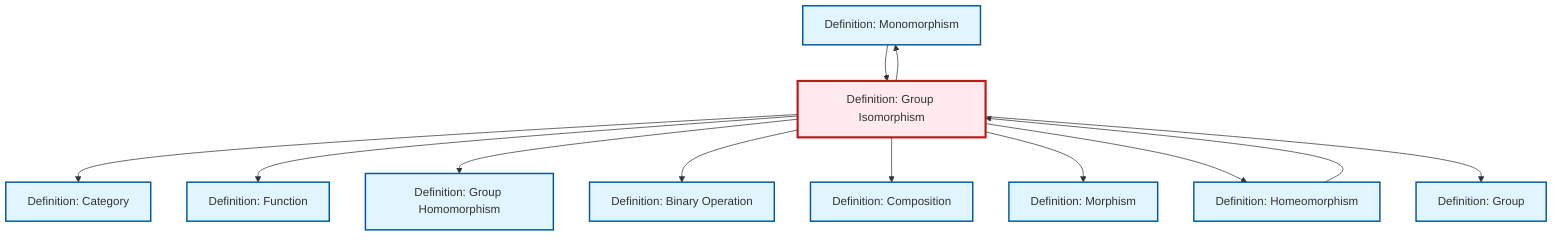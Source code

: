 graph TD
    classDef definition fill:#e1f5fe,stroke:#01579b,stroke-width:2px
    classDef theorem fill:#f3e5f5,stroke:#4a148c,stroke-width:2px
    classDef axiom fill:#fff3e0,stroke:#e65100,stroke-width:2px
    classDef example fill:#e8f5e9,stroke:#1b5e20,stroke-width:2px
    classDef current fill:#ffebee,stroke:#b71c1c,stroke-width:3px
    def-binary-operation["Definition: Binary Operation"]:::definition
    def-composition["Definition: Composition"]:::definition
    def-group["Definition: Group"]:::definition
    def-monomorphism["Definition: Monomorphism"]:::definition
    def-morphism["Definition: Morphism"]:::definition
    def-isomorphism["Definition: Group Isomorphism"]:::definition
    def-homeomorphism["Definition: Homeomorphism"]:::definition
    def-homomorphism["Definition: Group Homomorphism"]:::definition
    def-function["Definition: Function"]:::definition
    def-category["Definition: Category"]:::definition
    def-isomorphism --> def-category
    def-isomorphism --> def-function
    def-isomorphism --> def-monomorphism
    def-homeomorphism --> def-isomorphism
    def-monomorphism --> def-isomorphism
    def-isomorphism --> def-homomorphism
    def-isomorphism --> def-binary-operation
    def-isomorphism --> def-composition
    def-isomorphism --> def-morphism
    def-isomorphism --> def-homeomorphism
    def-isomorphism --> def-group
    class def-isomorphism current